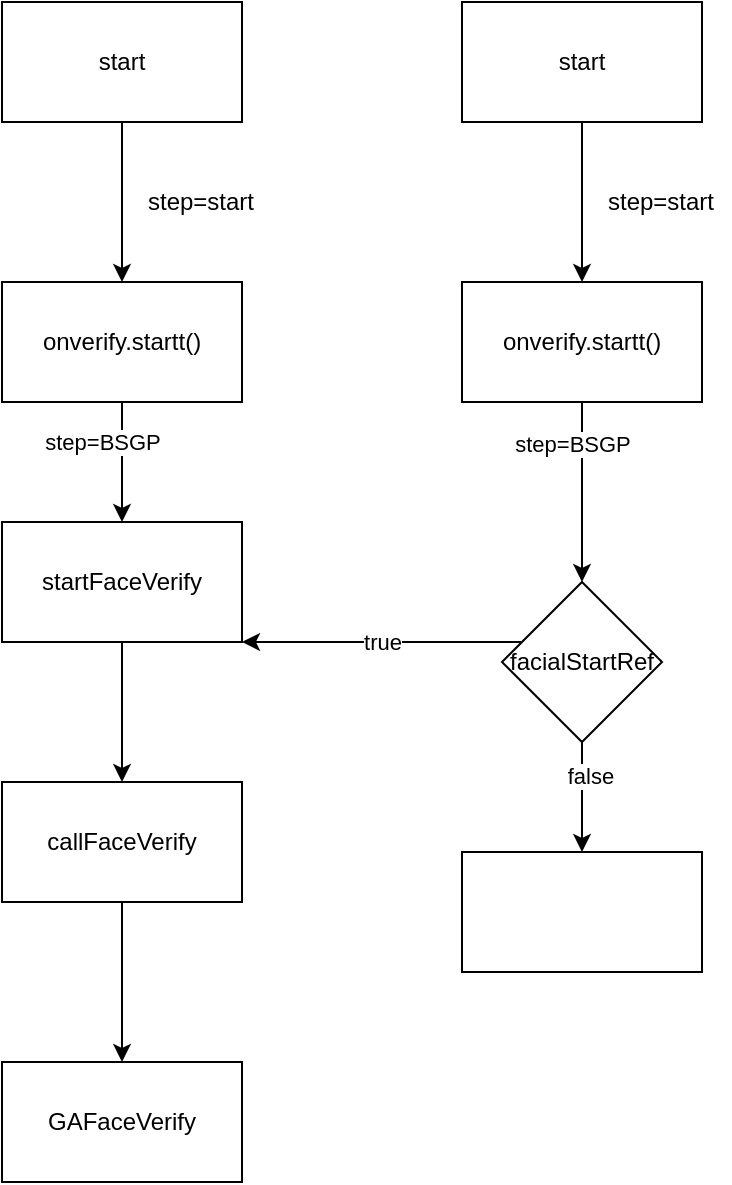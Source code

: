 <mxfile version="20.0.1" type="github">
  <diagram id="EAOzeYt4tzXb3fvxN5T4" name="Page-1">
    <mxGraphModel dx="1234" dy="793" grid="1" gridSize="10" guides="1" tooltips="1" connect="1" arrows="1" fold="1" page="1" pageScale="1" pageWidth="827" pageHeight="1169" math="0" shadow="0">
      <root>
        <mxCell id="0" />
        <mxCell id="1" parent="0" />
        <mxCell id="11Kglz4fZKk6cYv32vpW-4" value="" style="edgeStyle=orthogonalEdgeStyle;rounded=0;orthogonalLoop=1;jettySize=auto;html=1;" edge="1" parent="1" source="11Kglz4fZKk6cYv32vpW-2" target="11Kglz4fZKk6cYv32vpW-3">
          <mxGeometry relative="1" as="geometry" />
        </mxCell>
        <mxCell id="11Kglz4fZKk6cYv32vpW-2" value="start" style="rounded=0;whiteSpace=wrap;html=1;" vertex="1" parent="1">
          <mxGeometry x="120" y="100" width="120" height="60" as="geometry" />
        </mxCell>
        <mxCell id="11Kglz4fZKk6cYv32vpW-20" style="edgeStyle=orthogonalEdgeStyle;rounded=0;orthogonalLoop=1;jettySize=auto;html=1;" edge="1" parent="1" source="11Kglz4fZKk6cYv32vpW-3">
          <mxGeometry relative="1" as="geometry">
            <mxPoint x="180" y="360" as="targetPoint" />
          </mxGeometry>
        </mxCell>
        <mxCell id="11Kglz4fZKk6cYv32vpW-3" value="onverify.startt()" style="rounded=0;whiteSpace=wrap;html=1;" vertex="1" parent="1">
          <mxGeometry x="120" y="240" width="120" height="60" as="geometry" />
        </mxCell>
        <mxCell id="11Kglz4fZKk6cYv32vpW-5" value="step=start" style="text;html=1;align=center;verticalAlign=middle;resizable=0;points=[];autosize=1;strokeColor=none;fillColor=none;" vertex="1" parent="1">
          <mxGeometry x="184" y="190" width="70" height="20" as="geometry" />
        </mxCell>
        <mxCell id="11Kglz4fZKk6cYv32vpW-9" value="" style="edgeStyle=orthogonalEdgeStyle;rounded=0;orthogonalLoop=1;jettySize=auto;html=1;" edge="1" source="11Kglz4fZKk6cYv32vpW-10" target="11Kglz4fZKk6cYv32vpW-13" parent="1">
          <mxGeometry relative="1" as="geometry" />
        </mxCell>
        <mxCell id="11Kglz4fZKk6cYv32vpW-10" value="start" style="rounded=0;whiteSpace=wrap;html=1;" vertex="1" parent="1">
          <mxGeometry x="350" y="100" width="120" height="60" as="geometry" />
        </mxCell>
        <mxCell id="11Kglz4fZKk6cYv32vpW-13" value="onverify.startt()" style="rounded=0;whiteSpace=wrap;html=1;" vertex="1" parent="1">
          <mxGeometry x="350" y="240" width="120" height="60" as="geometry" />
        </mxCell>
        <mxCell id="11Kglz4fZKk6cYv32vpW-14" value="step=start" style="text;html=1;align=center;verticalAlign=middle;resizable=0;points=[];autosize=1;strokeColor=none;fillColor=none;" vertex="1" parent="1">
          <mxGeometry x="414" y="190" width="70" height="20" as="geometry" />
        </mxCell>
        <mxCell id="11Kglz4fZKk6cYv32vpW-15" value="" style="edgeStyle=orthogonalEdgeStyle;rounded=0;orthogonalLoop=1;jettySize=auto;html=1;exitX=0.5;exitY=1;exitDx=0;exitDy=0;" edge="1" parent="1" source="11Kglz4fZKk6cYv32vpW-13" target="11Kglz4fZKk6cYv32vpW-17">
          <mxGeometry relative="1" as="geometry">
            <mxPoint x="190" y="310" as="sourcePoint" />
            <mxPoint x="410" y="390" as="targetPoint" />
            <Array as="points">
              <mxPoint x="410" y="470" />
            </Array>
          </mxGeometry>
        </mxCell>
        <mxCell id="11Kglz4fZKk6cYv32vpW-16" value="step=BSGP" style="edgeLabel;html=1;align=center;verticalAlign=middle;resizable=0;points=[];" vertex="1" connectable="0" parent="11Kglz4fZKk6cYv32vpW-15">
          <mxGeometry x="-0.375" y="3" relative="1" as="geometry">
            <mxPoint x="-8" y="-7" as="offset" />
          </mxGeometry>
        </mxCell>
        <mxCell id="11Kglz4fZKk6cYv32vpW-18" value="true" style="edgeStyle=orthogonalEdgeStyle;rounded=0;orthogonalLoop=1;jettySize=auto;html=1;" edge="1" parent="1" source="11Kglz4fZKk6cYv32vpW-17" target="11Kglz4fZKk6cYv32vpW-24">
          <mxGeometry relative="1" as="geometry">
            <mxPoint x="410" y="570" as="targetPoint" />
            <Array as="points">
              <mxPoint x="410" y="390" />
            </Array>
          </mxGeometry>
        </mxCell>
        <mxCell id="11Kglz4fZKk6cYv32vpW-34" value="" style="edgeStyle=orthogonalEdgeStyle;rounded=0;orthogonalLoop=1;jettySize=auto;html=1;" edge="1" parent="1" source="11Kglz4fZKk6cYv32vpW-17" target="11Kglz4fZKk6cYv32vpW-33">
          <mxGeometry relative="1" as="geometry" />
        </mxCell>
        <mxCell id="11Kglz4fZKk6cYv32vpW-35" value="false" style="edgeLabel;html=1;align=center;verticalAlign=middle;resizable=0;points=[];" vertex="1" connectable="0" parent="11Kglz4fZKk6cYv32vpW-34">
          <mxGeometry x="-0.4" y="4" relative="1" as="geometry">
            <mxPoint as="offset" />
          </mxGeometry>
        </mxCell>
        <mxCell id="11Kglz4fZKk6cYv32vpW-17" value="facialStartRef" style="rhombus;whiteSpace=wrap;html=1;" vertex="1" parent="1">
          <mxGeometry x="370" y="390" width="80" height="80" as="geometry" />
        </mxCell>
        <mxCell id="11Kglz4fZKk6cYv32vpW-21" value="step=BSGP" style="edgeLabel;html=1;align=center;verticalAlign=middle;resizable=0;points=[];" vertex="1" connectable="0" parent="1">
          <mxGeometry x="170" y="320" as="geometry" />
        </mxCell>
        <mxCell id="11Kglz4fZKk6cYv32vpW-25" style="edgeStyle=orthogonalEdgeStyle;rounded=0;orthogonalLoop=1;jettySize=auto;html=1;" edge="1" parent="1" source="11Kglz4fZKk6cYv32vpW-24">
          <mxGeometry relative="1" as="geometry">
            <mxPoint x="180" y="490" as="targetPoint" />
          </mxGeometry>
        </mxCell>
        <mxCell id="11Kglz4fZKk6cYv32vpW-24" value="startFaceVerify" style="rounded=0;whiteSpace=wrap;html=1;" vertex="1" parent="1">
          <mxGeometry x="120" y="360" width="120" height="60" as="geometry" />
        </mxCell>
        <mxCell id="11Kglz4fZKk6cYv32vpW-30" value="" style="edgeStyle=orthogonalEdgeStyle;rounded=0;orthogonalLoop=1;jettySize=auto;html=1;" edge="1" parent="1" source="11Kglz4fZKk6cYv32vpW-26" target="11Kglz4fZKk6cYv32vpW-29">
          <mxGeometry relative="1" as="geometry" />
        </mxCell>
        <mxCell id="11Kglz4fZKk6cYv32vpW-26" value="callFaceVerify" style="rounded=0;whiteSpace=wrap;html=1;" vertex="1" parent="1">
          <mxGeometry x="120" y="490" width="120" height="60" as="geometry" />
        </mxCell>
        <mxCell id="11Kglz4fZKk6cYv32vpW-29" value="GAFaceVerify" style="rounded=0;whiteSpace=wrap;html=1;" vertex="1" parent="1">
          <mxGeometry x="120" y="630" width="120" height="60" as="geometry" />
        </mxCell>
        <mxCell id="11Kglz4fZKk6cYv32vpW-33" value="" style="whiteSpace=wrap;html=1;" vertex="1" parent="1">
          <mxGeometry x="350" y="525" width="120" height="60" as="geometry" />
        </mxCell>
      </root>
    </mxGraphModel>
  </diagram>
</mxfile>

